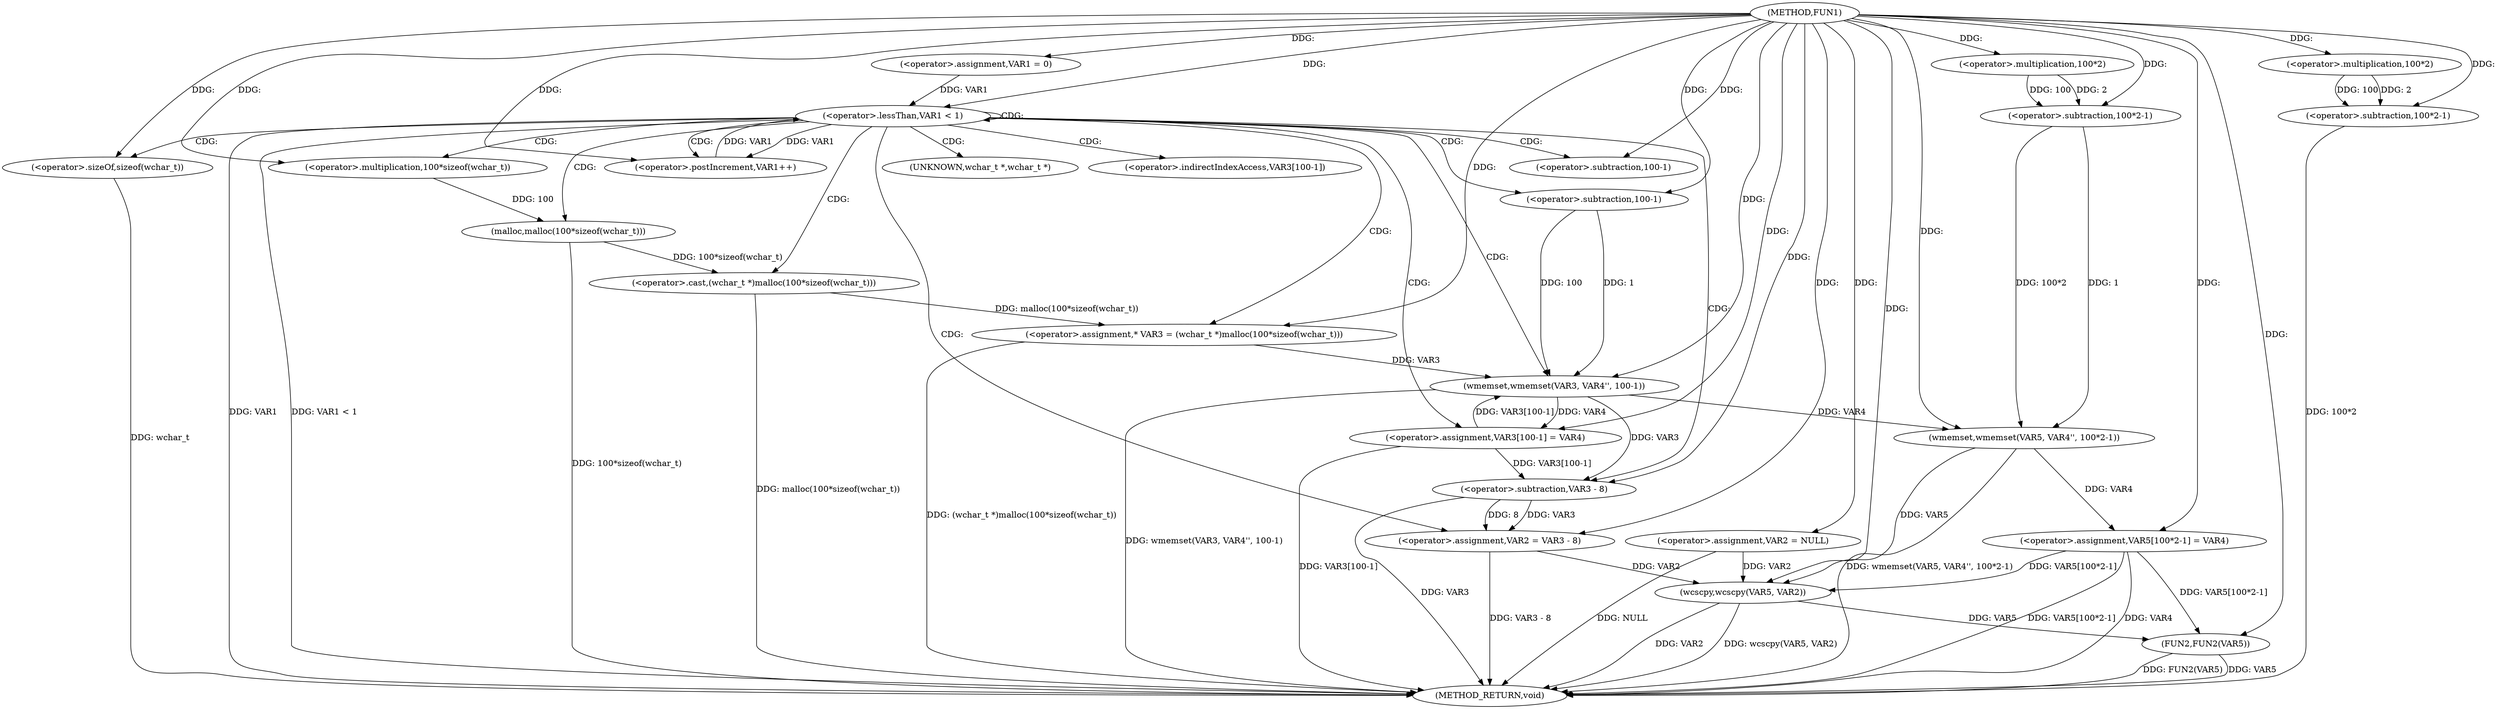 digraph FUN1 {  
"1000100" [label = "(METHOD,FUN1)" ]
"1000170" [label = "(METHOD_RETURN,void)" ]
"1000104" [label = "(<operator>.assignment,VAR2 = NULL)" ]
"1000108" [label = "(<operator>.assignment,VAR1 = 0)" ]
"1000111" [label = "(<operator>.lessThan,VAR1 < 1)" ]
"1000114" [label = "(<operator>.postIncrement,VAR1++)" ]
"1000119" [label = "(<operator>.assignment,* VAR3 = (wchar_t *)malloc(100*sizeof(wchar_t)))" ]
"1000121" [label = "(<operator>.cast,(wchar_t *)malloc(100*sizeof(wchar_t)))" ]
"1000123" [label = "(malloc,malloc(100*sizeof(wchar_t)))" ]
"1000124" [label = "(<operator>.multiplication,100*sizeof(wchar_t))" ]
"1000126" [label = "(<operator>.sizeOf,sizeof(wchar_t))" ]
"1000128" [label = "(wmemset,wmemset(VAR3, VAR4'', 100-1))" ]
"1000131" [label = "(<operator>.subtraction,100-1)" ]
"1000134" [label = "(<operator>.assignment,VAR3[100-1] = VAR4)" ]
"1000137" [label = "(<operator>.subtraction,100-1)" ]
"1000141" [label = "(<operator>.assignment,VAR2 = VAR3 - 8)" ]
"1000143" [label = "(<operator>.subtraction,VAR3 - 8)" ]
"1000148" [label = "(wmemset,wmemset(VAR5, VAR4'', 100*2-1))" ]
"1000151" [label = "(<operator>.subtraction,100*2-1)" ]
"1000152" [label = "(<operator>.multiplication,100*2)" ]
"1000156" [label = "(<operator>.assignment,VAR5[100*2-1] = VAR4)" ]
"1000159" [label = "(<operator>.subtraction,100*2-1)" ]
"1000160" [label = "(<operator>.multiplication,100*2)" ]
"1000165" [label = "(wcscpy,wcscpy(VAR5, VAR2))" ]
"1000168" [label = "(FUN2,FUN2(VAR5))" ]
"1000122" [label = "(UNKNOWN,wchar_t *,wchar_t *)" ]
"1000135" [label = "(<operator>.indirectIndexAccess,VAR3[100-1])" ]
  "1000168" -> "1000170"  [ label = "DDG: VAR5"] 
  "1000156" -> "1000170"  [ label = "DDG: VAR5[100*2-1]"] 
  "1000119" -> "1000170"  [ label = "DDG: (wchar_t *)malloc(100*sizeof(wchar_t))"] 
  "1000148" -> "1000170"  [ label = "DDG: wmemset(VAR5, VAR4'', 100*2-1)"] 
  "1000126" -> "1000170"  [ label = "DDG: wchar_t"] 
  "1000111" -> "1000170"  [ label = "DDG: VAR1"] 
  "1000134" -> "1000170"  [ label = "DDG: VAR3[100-1]"] 
  "1000141" -> "1000170"  [ label = "DDG: VAR3 - 8"] 
  "1000111" -> "1000170"  [ label = "DDG: VAR1 < 1"] 
  "1000168" -> "1000170"  [ label = "DDG: FUN2(VAR5)"] 
  "1000156" -> "1000170"  [ label = "DDG: VAR4"] 
  "1000159" -> "1000170"  [ label = "DDG: 100*2"] 
  "1000121" -> "1000170"  [ label = "DDG: malloc(100*sizeof(wchar_t))"] 
  "1000143" -> "1000170"  [ label = "DDG: VAR3"] 
  "1000165" -> "1000170"  [ label = "DDG: VAR2"] 
  "1000128" -> "1000170"  [ label = "DDG: wmemset(VAR3, VAR4'', 100-1)"] 
  "1000104" -> "1000170"  [ label = "DDG: NULL"] 
  "1000123" -> "1000170"  [ label = "DDG: 100*sizeof(wchar_t)"] 
  "1000165" -> "1000170"  [ label = "DDG: wcscpy(VAR5, VAR2)"] 
  "1000100" -> "1000104"  [ label = "DDG: "] 
  "1000100" -> "1000108"  [ label = "DDG: "] 
  "1000114" -> "1000111"  [ label = "DDG: VAR1"] 
  "1000108" -> "1000111"  [ label = "DDG: VAR1"] 
  "1000100" -> "1000111"  [ label = "DDG: "] 
  "1000111" -> "1000114"  [ label = "DDG: VAR1"] 
  "1000100" -> "1000114"  [ label = "DDG: "] 
  "1000121" -> "1000119"  [ label = "DDG: malloc(100*sizeof(wchar_t))"] 
  "1000100" -> "1000119"  [ label = "DDG: "] 
  "1000123" -> "1000121"  [ label = "DDG: 100*sizeof(wchar_t)"] 
  "1000124" -> "1000123"  [ label = "DDG: 100"] 
  "1000100" -> "1000124"  [ label = "DDG: "] 
  "1000100" -> "1000126"  [ label = "DDG: "] 
  "1000134" -> "1000128"  [ label = "DDG: VAR3[100-1]"] 
  "1000119" -> "1000128"  [ label = "DDG: VAR3"] 
  "1000100" -> "1000128"  [ label = "DDG: "] 
  "1000131" -> "1000128"  [ label = "DDG: 100"] 
  "1000131" -> "1000128"  [ label = "DDG: 1"] 
  "1000100" -> "1000131"  [ label = "DDG: "] 
  "1000128" -> "1000134"  [ label = "DDG: VAR4"] 
  "1000100" -> "1000134"  [ label = "DDG: "] 
  "1000100" -> "1000137"  [ label = "DDG: "] 
  "1000143" -> "1000141"  [ label = "DDG: VAR3"] 
  "1000143" -> "1000141"  [ label = "DDG: 8"] 
  "1000100" -> "1000141"  [ label = "DDG: "] 
  "1000128" -> "1000143"  [ label = "DDG: VAR3"] 
  "1000134" -> "1000143"  [ label = "DDG: VAR3[100-1]"] 
  "1000100" -> "1000143"  [ label = "DDG: "] 
  "1000100" -> "1000148"  [ label = "DDG: "] 
  "1000128" -> "1000148"  [ label = "DDG: VAR4"] 
  "1000151" -> "1000148"  [ label = "DDG: 100*2"] 
  "1000151" -> "1000148"  [ label = "DDG: 1"] 
  "1000152" -> "1000151"  [ label = "DDG: 100"] 
  "1000152" -> "1000151"  [ label = "DDG: 2"] 
  "1000100" -> "1000152"  [ label = "DDG: "] 
  "1000100" -> "1000151"  [ label = "DDG: "] 
  "1000148" -> "1000156"  [ label = "DDG: VAR4"] 
  "1000100" -> "1000156"  [ label = "DDG: "] 
  "1000160" -> "1000159"  [ label = "DDG: 100"] 
  "1000160" -> "1000159"  [ label = "DDG: 2"] 
  "1000100" -> "1000160"  [ label = "DDG: "] 
  "1000100" -> "1000159"  [ label = "DDG: "] 
  "1000156" -> "1000165"  [ label = "DDG: VAR5[100*2-1]"] 
  "1000148" -> "1000165"  [ label = "DDG: VAR5"] 
  "1000100" -> "1000165"  [ label = "DDG: "] 
  "1000141" -> "1000165"  [ label = "DDG: VAR2"] 
  "1000104" -> "1000165"  [ label = "DDG: VAR2"] 
  "1000156" -> "1000168"  [ label = "DDG: VAR5[100*2-1]"] 
  "1000165" -> "1000168"  [ label = "DDG: VAR5"] 
  "1000100" -> "1000168"  [ label = "DDG: "] 
  "1000111" -> "1000121"  [ label = "CDG: "] 
  "1000111" -> "1000131"  [ label = "CDG: "] 
  "1000111" -> "1000143"  [ label = "CDG: "] 
  "1000111" -> "1000111"  [ label = "CDG: "] 
  "1000111" -> "1000126"  [ label = "CDG: "] 
  "1000111" -> "1000128"  [ label = "CDG: "] 
  "1000111" -> "1000137"  [ label = "CDG: "] 
  "1000111" -> "1000141"  [ label = "CDG: "] 
  "1000111" -> "1000123"  [ label = "CDG: "] 
  "1000111" -> "1000124"  [ label = "CDG: "] 
  "1000111" -> "1000119"  [ label = "CDG: "] 
  "1000111" -> "1000135"  [ label = "CDG: "] 
  "1000111" -> "1000114"  [ label = "CDG: "] 
  "1000111" -> "1000134"  [ label = "CDG: "] 
  "1000111" -> "1000122"  [ label = "CDG: "] 
}
